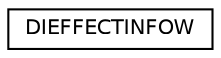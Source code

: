digraph "Graphical Class Hierarchy"
{
 // LATEX_PDF_SIZE
  edge [fontname="Helvetica",fontsize="10",labelfontname="Helvetica",labelfontsize="10"];
  node [fontname="Helvetica",fontsize="10",shape=record];
  rankdir="LR";
  Node0 [label="DIEFFECTINFOW",height=0.2,width=0.4,color="black", fillcolor="white", style="filled",URL="$structDIEFFECTINFOW.html",tooltip=" "];
}
